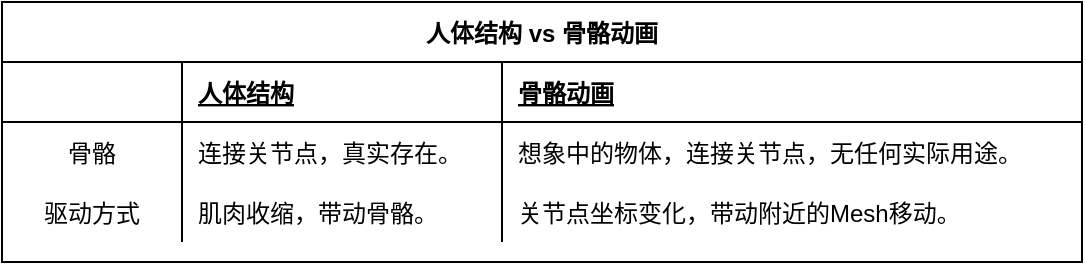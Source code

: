 <mxfile version="14.6.13" type="device"><diagram id="4SCrox6NrtvNycvV3tlt" name="第 1 页"><mxGraphModel dx="1086" dy="806" grid="1" gridSize="10" guides="1" tooltips="1" connect="1" arrows="1" fold="1" page="1" pageScale="1" pageWidth="827" pageHeight="1169" math="0" shadow="0"><root><mxCell id="0"/><mxCell id="1" parent="0"/><mxCell id="bHrr_YBvL_LlOpA6qSNn-1" value="人体结构 vs 骨骼动画" style="shape=table;startSize=30;container=1;collapsible=1;childLayout=tableLayout;fixedRows=1;rowLines=0;fontStyle=1;align=center;resizeLast=1;labelBorderColor=none;shadow=0;" vertex="1" parent="1"><mxGeometry x="60" y="140" width="540" height="130" as="geometry"/></mxCell><mxCell id="bHrr_YBvL_LlOpA6qSNn-2" value="" style="shape=partialRectangle;collapsible=0;dropTarget=0;pointerEvents=0;fillColor=none;top=0;left=0;bottom=1;right=0;points=[[0,0.5],[1,0.5]];portConstraint=eastwest;" vertex="1" parent="bHrr_YBvL_LlOpA6qSNn-1"><mxGeometry y="30" width="540" height="30" as="geometry"/></mxCell><mxCell id="bHrr_YBvL_LlOpA6qSNn-3" value="" style="shape=partialRectangle;connectable=0;fillColor=none;top=0;left=0;bottom=0;right=0;fontStyle=1;overflow=hidden;" vertex="1" parent="bHrr_YBvL_LlOpA6qSNn-2"><mxGeometry width="90" height="30" as="geometry"/></mxCell><mxCell id="bHrr_YBvL_LlOpA6qSNn-4" value="人体结构" style="shape=partialRectangle;connectable=0;fillColor=none;top=0;left=0;bottom=0;right=0;align=left;spacingLeft=6;fontStyle=5;overflow=hidden;" vertex="1" parent="bHrr_YBvL_LlOpA6qSNn-2"><mxGeometry x="90" width="160" height="30" as="geometry"/></mxCell><mxCell id="bHrr_YBvL_LlOpA6qSNn-14" value="骨骼动画" style="shape=partialRectangle;connectable=0;fillColor=none;top=0;left=0;bottom=0;right=0;align=left;spacingLeft=6;fontStyle=5;overflow=hidden;" vertex="1" parent="bHrr_YBvL_LlOpA6qSNn-2"><mxGeometry x="250" width="290" height="30" as="geometry"/></mxCell><mxCell id="bHrr_YBvL_LlOpA6qSNn-5" value="" style="shape=partialRectangle;collapsible=0;dropTarget=0;pointerEvents=0;fillColor=none;top=0;left=0;bottom=0;right=0;points=[[0,0.5],[1,0.5]];portConstraint=eastwest;" vertex="1" parent="bHrr_YBvL_LlOpA6qSNn-1"><mxGeometry y="60" width="540" height="30" as="geometry"/></mxCell><mxCell id="bHrr_YBvL_LlOpA6qSNn-6" value="骨骼" style="shape=partialRectangle;connectable=0;fillColor=none;top=0;left=0;bottom=0;right=0;editable=1;overflow=hidden;labelBackgroundColor=none;labelBorderColor=none;" vertex="1" parent="bHrr_YBvL_LlOpA6qSNn-5"><mxGeometry width="90" height="30" as="geometry"/></mxCell><mxCell id="bHrr_YBvL_LlOpA6qSNn-7" value="连接关节点，真实存在。" style="shape=partialRectangle;connectable=0;fillColor=none;top=0;left=0;bottom=0;right=0;align=left;spacingLeft=6;overflow=hidden;" vertex="1" parent="bHrr_YBvL_LlOpA6qSNn-5"><mxGeometry x="90" width="160" height="30" as="geometry"/></mxCell><mxCell id="bHrr_YBvL_LlOpA6qSNn-15" value="想象中的物体，连接关节点，无任何实际用途。" style="shape=partialRectangle;connectable=0;fillColor=none;top=0;left=0;bottom=0;right=0;align=left;spacingLeft=6;overflow=hidden;" vertex="1" parent="bHrr_YBvL_LlOpA6qSNn-5"><mxGeometry x="250" width="290" height="30" as="geometry"/></mxCell><mxCell id="bHrr_YBvL_LlOpA6qSNn-8" value="" style="shape=partialRectangle;collapsible=0;dropTarget=0;pointerEvents=0;fillColor=none;top=0;left=0;bottom=0;right=0;points=[[0,0.5],[1,0.5]];portConstraint=eastwest;" vertex="1" parent="bHrr_YBvL_LlOpA6qSNn-1"><mxGeometry y="90" width="540" height="30" as="geometry"/></mxCell><mxCell id="bHrr_YBvL_LlOpA6qSNn-9" value="驱动方式" style="shape=partialRectangle;connectable=0;fillColor=none;top=0;left=0;bottom=0;right=0;editable=1;overflow=hidden;" vertex="1" parent="bHrr_YBvL_LlOpA6qSNn-8"><mxGeometry width="90" height="30" as="geometry"/></mxCell><mxCell id="bHrr_YBvL_LlOpA6qSNn-10" value="肌肉收缩，带动骨骼。" style="shape=partialRectangle;connectable=0;fillColor=none;top=0;left=0;bottom=0;right=0;align=left;spacingLeft=6;overflow=hidden;" vertex="1" parent="bHrr_YBvL_LlOpA6qSNn-8"><mxGeometry x="90" width="160" height="30" as="geometry"/></mxCell><mxCell id="bHrr_YBvL_LlOpA6qSNn-16" value="关节点坐标变化，带动附近的Mesh移动。" style="shape=partialRectangle;connectable=0;fillColor=none;top=0;left=0;bottom=0;right=0;align=left;spacingLeft=6;overflow=hidden;" vertex="1" parent="bHrr_YBvL_LlOpA6qSNn-8"><mxGeometry x="250" width="290" height="30" as="geometry"/></mxCell></root></mxGraphModel></diagram></mxfile>